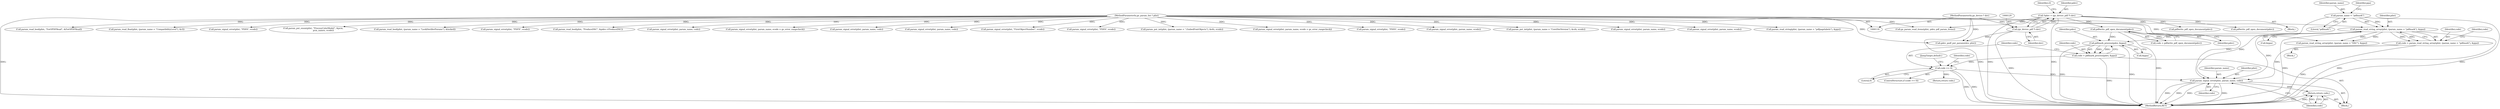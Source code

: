 digraph "0_ghostscript_c3476dde7743761a4e1d39a631716199b696b880@API" {
"1000196" [label="(Call,param_signal_error(plist, param_name, code))"];
"1000162" [label="(Call,param_read_string_array(plist, (param_name = \"pdfmark\"), &ppa))"];
"1000121" [label="(MethodParameterIn,gs_param_list * plist)"];
"1000164" [label="(Call,param_name = \"pdfmark\")"];
"1000190" [label="(Call,code >= 0)"];
"1000183" [label="(Call,code = pdfmark_process(pdev, &ppa))"];
"1000185" [label="(Call,pdfmark_process(pdev, &ppa))"];
"1000175" [label="(Call,pdfwrite_pdf_open_document(pdev))"];
"1000126" [label="(Call,*pdev = (gx_device_pdf *) dev)"];
"1000128" [label="(Call,(gx_device_pdf *) dev)"];
"1000119" [label="(MethodParameterIn,gx_device * dev)"];
"1000160" [label="(Call,code = param_read_string_array(plist, (param_name = \"pdfmark\"), &ppa))"];
"1000200" [label="(Return,return code;)"];
"1000551" [label="(Call,gs_param_read_items(plist, pdev, pdf_param_items))"];
"1000157" [label="(Block,)"];
"1000201" [label="(Identifier,code)"];
"1000160" [label="(Call,code = param_read_string_array(plist, (param_name = \"pdfmark\"), &ppa))"];
"1000166" [label="(Literal,\"pdfmark\")"];
"1000186" [label="(Identifier,pdev)"];
"1000184" [label="(Identifier,code)"];
"1000167" [label="(Call,&ppa)"];
"1000219" [label="(Call,pdfwrite_pdf_open_document(pdev))"];
"1000317" [label="(Call,param_read_bool(plist, (param_name = \"LockDistillerParams\"), &locked))"];
"1000133" [label="(Identifier,cl)"];
"1000193" [label="(Return,return code;)"];
"1000165" [label="(Identifier,param_name)"];
"1000794" [label="(Call,param_signal_error(plist, \"PDFX\", ecode))"];
"1000698" [label="(Call,param_read_bool(plist, \"ProduceDSC\", &pdev->ProduceDSC))"];
"1000240" [label="(Call,param_signal_error(plist, param_name, code))"];
"1000161" [label="(Identifier,code)"];
"1000275" [label="(Call,pdfwrite_pdf_open_document(pdev))"];
"1000199" [label="(Identifier,code)"];
"1000391" [label="(Call,param_signal_error(plist, param_name, ecode = gs_error_rangecheck))"];
"1000707" [label="(Call,param_signal_error(plist, param_name, code))"];
"1000196" [label="(Call,param_signal_error(plist, param_name, code))"];
"1001551" [label="(MethodReturn,RET)"];
"1000127" [label="(Identifier,pdev)"];
"1000189" [label="(ControlStructure,if (code >= 0))"];
"1000191" [label="(Identifier,code)"];
"1000307" [label="(Call,param_signal_error(plist, param_name, code))"];
"1000647" [label="(Call,param_signal_error(plist, \"FirstObjectNumber\", ecode))"];
"1000814" [label="(Call,param_signal_error(plist, \"PDFA\", ecode))"];
"1000187" [label="(Call,&ppa)"];
"1000119" [label="(MethodParameterIn,gx_device * dev)"];
"1000198" [label="(Identifier,param_name)"];
"1000200" [label="(Return,return code;)"];
"1000164" [label="(Call,param_name = \"pdfmark\")"];
"1000195" [label="(JumpTarget,default:)"];
"1000163" [label="(Identifier,plist)"];
"1000339" [label="(Call,param_put_int(plist, (param_name = \".EmbedFontObjects\"), &efo, ecode))"];
"1000959" [label="(Call,gdev_psdf_put_params(dev, plist))"];
"1000359" [label="(Call,param_signal_error(plist, param_name, ecode = gs_error_rangecheck))"];
"1000728" [label="(Call,param_signal_error(plist, \"PDFA\", ecode))"];
"1000185" [label="(Call,pdfmark_process(pdev, &ppa))"];
"1000175" [label="(Call,pdfwrite_pdf_open_document(pdev))"];
"1000194" [label="(Identifier,code)"];
"1000128" [label="(Call,(gx_device_pdf *) dev)"];
"1000176" [label="(Identifier,pdev)"];
"1000170" [label="(Identifier,code)"];
"1000192" [label="(Literal,0)"];
"1000328" [label="(Call,param_signal_error(plist, param_name, ecode))"];
"1000372" [label="(Call,param_put_int(plist, (param_name = \"CoreDistVersion\"), &cdv, ecode))"];
"1000173" [label="(Call,code = pdfwrite_pdf_open_document(pdev))"];
"1000412" [label="(Call,param_signal_error(plist, param_name, ecode))"];
"1000197" [label="(Identifier,plist)"];
"1000121" [label="(MethodParameterIn,gs_param_list * plist)"];
"1000171" [label="(Block,)"];
"1000190" [label="(Call,code >= 0)"];
"1000351" [label="(Call,param_signal_error(plist, param_name, ecode))"];
"1000250" [label="(Call,param_read_string(plist, (param_name = \"pdfpagelabels\"), &pps))"];
"1000563" [label="(Call,param_read_bool(plist, \"ForOPDFRead\", &ForOPDFRead))"];
"1000162" [label="(Call,param_read_string_array(plist, (param_name = \"pdfmark\"), &ppa))"];
"1000400" [label="(Call,param_read_float(plist, (param_name = \"CompatibilityLevel\"), &cl))"];
"1000776" [label="(Call,param_signal_error(plist, \"PDFA\", ecode))"];
"1000168" [label="(Identifier,ppa)"];
"1000183" [label="(Call,code = pdfmark_process(pdev, &ppa))"];
"1000126" [label="(Call,*pdev = (gx_device_pdf *) dev)"];
"1000122" [label="(Block,)"];
"1000660" [label="(Call,param_put_enum(plist, \"ProcessColorModel\", &pcm,\n                               pcm_names, ecode))"];
"1000130" [label="(Identifier,dev)"];
"1000206" [label="(Call,param_read_string_array(plist, (param_name = \"DSC\"), &ppa))"];
"1000196" -> "1000171"  [label="AST: "];
"1000196" -> "1000199"  [label="CFG: "];
"1000197" -> "1000196"  [label="AST: "];
"1000198" -> "1000196"  [label="AST: "];
"1000199" -> "1000196"  [label="AST: "];
"1000201" -> "1000196"  [label="CFG: "];
"1000196" -> "1001551"  [label="DDG: "];
"1000196" -> "1001551"  [label="DDG: "];
"1000196" -> "1001551"  [label="DDG: "];
"1000196" -> "1001551"  [label="DDG: "];
"1000162" -> "1000196"  [label="DDG: "];
"1000121" -> "1000196"  [label="DDG: "];
"1000164" -> "1000196"  [label="DDG: "];
"1000190" -> "1000196"  [label="DDG: "];
"1000160" -> "1000196"  [label="DDG: "];
"1000196" -> "1000200"  [label="DDG: "];
"1000162" -> "1000160"  [label="AST: "];
"1000162" -> "1000167"  [label="CFG: "];
"1000163" -> "1000162"  [label="AST: "];
"1000164" -> "1000162"  [label="AST: "];
"1000167" -> "1000162"  [label="AST: "];
"1000160" -> "1000162"  [label="CFG: "];
"1000162" -> "1001551"  [label="DDG: "];
"1000162" -> "1001551"  [label="DDG: "];
"1000162" -> "1000160"  [label="DDG: "];
"1000162" -> "1000160"  [label="DDG: "];
"1000121" -> "1000162"  [label="DDG: "];
"1000164" -> "1000162"  [label="DDG: "];
"1000162" -> "1000185"  [label="DDG: "];
"1000162" -> "1000206"  [label="DDG: "];
"1000162" -> "1000206"  [label="DDG: "];
"1000121" -> "1000118"  [label="AST: "];
"1000121" -> "1001551"  [label="DDG: "];
"1000121" -> "1000206"  [label="DDG: "];
"1000121" -> "1000240"  [label="DDG: "];
"1000121" -> "1000250"  [label="DDG: "];
"1000121" -> "1000307"  [label="DDG: "];
"1000121" -> "1000317"  [label="DDG: "];
"1000121" -> "1000328"  [label="DDG: "];
"1000121" -> "1000339"  [label="DDG: "];
"1000121" -> "1000351"  [label="DDG: "];
"1000121" -> "1000359"  [label="DDG: "];
"1000121" -> "1000372"  [label="DDG: "];
"1000121" -> "1000391"  [label="DDG: "];
"1000121" -> "1000400"  [label="DDG: "];
"1000121" -> "1000412"  [label="DDG: "];
"1000121" -> "1000551"  [label="DDG: "];
"1000121" -> "1000563"  [label="DDG: "];
"1000121" -> "1000647"  [label="DDG: "];
"1000121" -> "1000660"  [label="DDG: "];
"1000121" -> "1000698"  [label="DDG: "];
"1000121" -> "1000707"  [label="DDG: "];
"1000121" -> "1000728"  [label="DDG: "];
"1000121" -> "1000776"  [label="DDG: "];
"1000121" -> "1000794"  [label="DDG: "];
"1000121" -> "1000814"  [label="DDG: "];
"1000121" -> "1000959"  [label="DDG: "];
"1000164" -> "1000166"  [label="CFG: "];
"1000165" -> "1000164"  [label="AST: "];
"1000166" -> "1000164"  [label="AST: "];
"1000168" -> "1000164"  [label="CFG: "];
"1000164" -> "1001551"  [label="DDG: "];
"1000190" -> "1000189"  [label="AST: "];
"1000190" -> "1000192"  [label="CFG: "];
"1000191" -> "1000190"  [label="AST: "];
"1000192" -> "1000190"  [label="AST: "];
"1000194" -> "1000190"  [label="CFG: "];
"1000195" -> "1000190"  [label="CFG: "];
"1000190" -> "1001551"  [label="DDG: "];
"1000190" -> "1001551"  [label="DDG: "];
"1000183" -> "1000190"  [label="DDG: "];
"1000190" -> "1000193"  [label="DDG: "];
"1000183" -> "1000171"  [label="AST: "];
"1000183" -> "1000185"  [label="CFG: "];
"1000184" -> "1000183"  [label="AST: "];
"1000185" -> "1000183"  [label="AST: "];
"1000191" -> "1000183"  [label="CFG: "];
"1000183" -> "1001551"  [label="DDG: "];
"1000185" -> "1000183"  [label="DDG: "];
"1000185" -> "1000183"  [label="DDG: "];
"1000185" -> "1000187"  [label="CFG: "];
"1000186" -> "1000185"  [label="AST: "];
"1000187" -> "1000185"  [label="AST: "];
"1000185" -> "1001551"  [label="DDG: "];
"1000185" -> "1001551"  [label="DDG: "];
"1000175" -> "1000185"  [label="DDG: "];
"1000175" -> "1000173"  [label="AST: "];
"1000175" -> "1000176"  [label="CFG: "];
"1000176" -> "1000175"  [label="AST: "];
"1000173" -> "1000175"  [label="CFG: "];
"1000175" -> "1001551"  [label="DDG: "];
"1000175" -> "1000173"  [label="DDG: "];
"1000126" -> "1000175"  [label="DDG: "];
"1000126" -> "1000122"  [label="AST: "];
"1000126" -> "1000128"  [label="CFG: "];
"1000127" -> "1000126"  [label="AST: "];
"1000128" -> "1000126"  [label="AST: "];
"1000133" -> "1000126"  [label="CFG: "];
"1000126" -> "1001551"  [label="DDG: "];
"1000126" -> "1001551"  [label="DDG: "];
"1000128" -> "1000126"  [label="DDG: "];
"1000126" -> "1000219"  [label="DDG: "];
"1000126" -> "1000275"  [label="DDG: "];
"1000126" -> "1000551"  [label="DDG: "];
"1000128" -> "1000130"  [label="CFG: "];
"1000129" -> "1000128"  [label="AST: "];
"1000130" -> "1000128"  [label="AST: "];
"1000128" -> "1001551"  [label="DDG: "];
"1000119" -> "1000128"  [label="DDG: "];
"1000128" -> "1000959"  [label="DDG: "];
"1000119" -> "1000118"  [label="AST: "];
"1000119" -> "1001551"  [label="DDG: "];
"1000119" -> "1000959"  [label="DDG: "];
"1000160" -> "1000157"  [label="AST: "];
"1000161" -> "1000160"  [label="AST: "];
"1000170" -> "1000160"  [label="CFG: "];
"1000160" -> "1001551"  [label="DDG: "];
"1000200" -> "1000171"  [label="AST: "];
"1000200" -> "1000201"  [label="CFG: "];
"1000201" -> "1000200"  [label="AST: "];
"1001551" -> "1000200"  [label="CFG: "];
"1000200" -> "1001551"  [label="DDG: "];
"1000201" -> "1000200"  [label="DDG: "];
}
